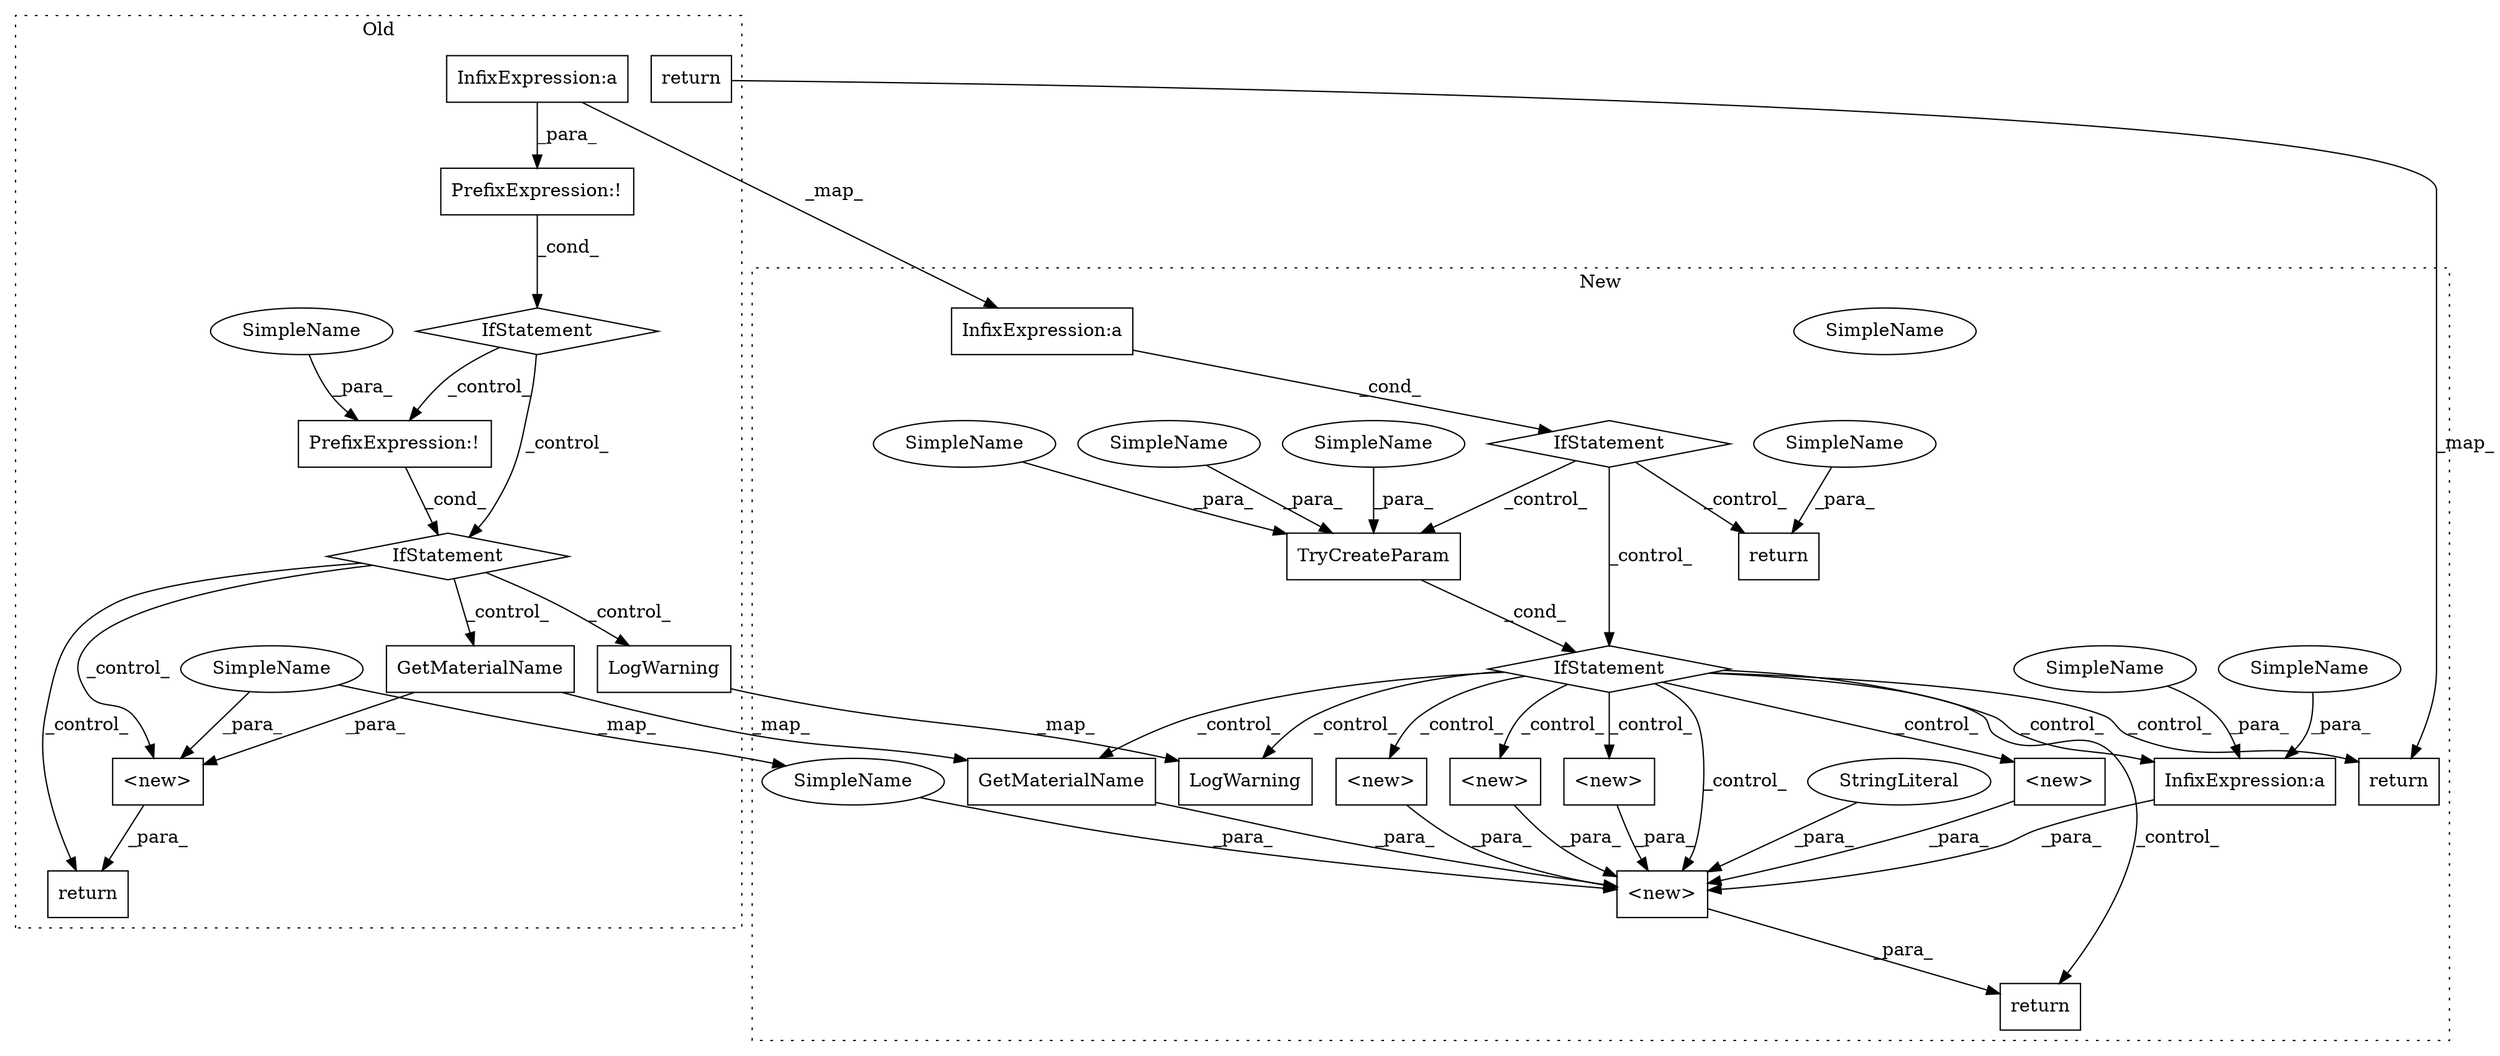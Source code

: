 digraph G {
subgraph cluster0 {
1 [label="GetMaterialName" a="32" s="705,728" l="16,1" shape="box"];
3 [label="<new>" a="14" s="682,765" l="23,1" shape="box"];
7 [label="SimpleName" a="42" s="731" l="34" shape="ellipse"];
13 [label="return" a="41" s="675" l="7" shape="box"];
18 [label="IfStatement" a="25" s="438,501" l="4,18" shape="diamond"];
19 [label="IfStatement" a="25" s="337,406" l="4,14" shape="diamond"];
20 [label="PrefixExpression:!" a="38" s="442" l="-443" shape="box"];
21 [label="InfixExpression:a" a="27" s="-1" l="0" shape="box"];
23 [label="PrefixExpression:!" a="38" s="341" l="0" shape="box"];
28 [label="LogWarning" a="32" s="595,645" l="12,1" shape="box"];
31 [label="return" a="41" s="813" l="7" shape="box"];
32 [label="SimpleName" a="42" s="-1" l="0" shape="ellipse"];
label = "Old";
style="dotted";
}
subgraph cluster1 {
2 [label="GetMaterialName" a="32" s="702,725" l="16,1" shape="box"];
4 [label="<new>" a="14" s="662,1053" l="40,1" shape="box"];
5 [label="StringLiteral" a="45" s="797" l="4" shape="ellipse"];
6 [label="<new>" a="14" s="978" l="33" shape="box"];
8 [label="SimpleName" a="42" s="744" l="34" shape="ellipse"];
9 [label="<new>" a="14" s="819" l="43" shape="box"];
10 [label="InfixExpression:a" a="27" s="-1" l="0" shape="box"];
11 [label="SimpleName" a="42" s="-1" l="0" shape="ellipse"];
12 [label="<new>" a="14" s="929" l="31" shape="box"];
14 [label="return" a="41" s="655" l="7" shape="box"];
15 [label="<new>" a="14" s="880" l="31" shape="box"];
16 [label="IfStatement" a="25" s="447,509" l="4,2" shape="diamond"];
17 [label="TryCreateParam" a="32" s="475,508" l="15,1" shape="box"];
22 [label="InfixExpression:a" a="27" s="-1" l="0" shape="box"];
24 [label="IfStatement" a="25" s="351,419" l="4,2" shape="diamond"];
25 [label="SimpleName" a="42" s="503" l="5" shape="ellipse"];
26 [label="return" a="41" s="421" l="7" shape="box"];
27 [label="SimpleName" a="42" s="428" l="5" shape="ellipse"];
29 [label="LogWarning" a="32" s="583,633" l="12,1" shape="box"];
30 [label="return" a="41" s="511" l="7" shape="box"];
33 [label="SimpleName" a="42" s="496" l="1" shape="ellipse"];
34 [label="SimpleName" a="42" s="-1" l="0" shape="ellipse"];
35 [label="SimpleName" a="42" s="-1" l="0" shape="ellipse"];
36 [label="SimpleName" a="42" s="490" l="4" shape="ellipse"];
label = "New";
style="dotted";
}
1 -> 3 [label="_para_"];
1 -> 2 [label="_map_"];
2 -> 4 [label="_para_"];
3 -> 13 [label="_para_"];
4 -> 14 [label="_para_"];
5 -> 4 [label="_para_"];
6 -> 4 [label="_para_"];
7 -> 8 [label="_map_"];
7 -> 3 [label="_para_"];
8 -> 4 [label="_para_"];
9 -> 4 [label="_para_"];
10 -> 4 [label="_para_"];
12 -> 4 [label="_para_"];
15 -> 4 [label="_para_"];
16 -> 4 [label="_control_"];
16 -> 29 [label="_control_"];
16 -> 6 [label="_control_"];
16 -> 2 [label="_control_"];
16 -> 9 [label="_control_"];
16 -> 10 [label="_control_"];
16 -> 30 [label="_control_"];
16 -> 14 [label="_control_"];
16 -> 15 [label="_control_"];
16 -> 12 [label="_control_"];
17 -> 16 [label="_cond_"];
18 -> 1 [label="_control_"];
18 -> 3 [label="_control_"];
18 -> 13 [label="_control_"];
18 -> 28 [label="_control_"];
19 -> 18 [label="_control_"];
19 -> 20 [label="_control_"];
20 -> 18 [label="_cond_"];
21 -> 22 [label="_map_"];
21 -> 23 [label="_para_"];
22 -> 24 [label="_cond_"];
23 -> 19 [label="_cond_"];
24 -> 16 [label="_control_"];
24 -> 26 [label="_control_"];
24 -> 17 [label="_control_"];
25 -> 17 [label="_para_"];
27 -> 26 [label="_para_"];
28 -> 29 [label="_map_"];
31 -> 30 [label="_map_"];
32 -> 20 [label="_para_"];
33 -> 17 [label="_para_"];
34 -> 10 [label="_para_"];
35 -> 10 [label="_para_"];
36 -> 17 [label="_para_"];
}